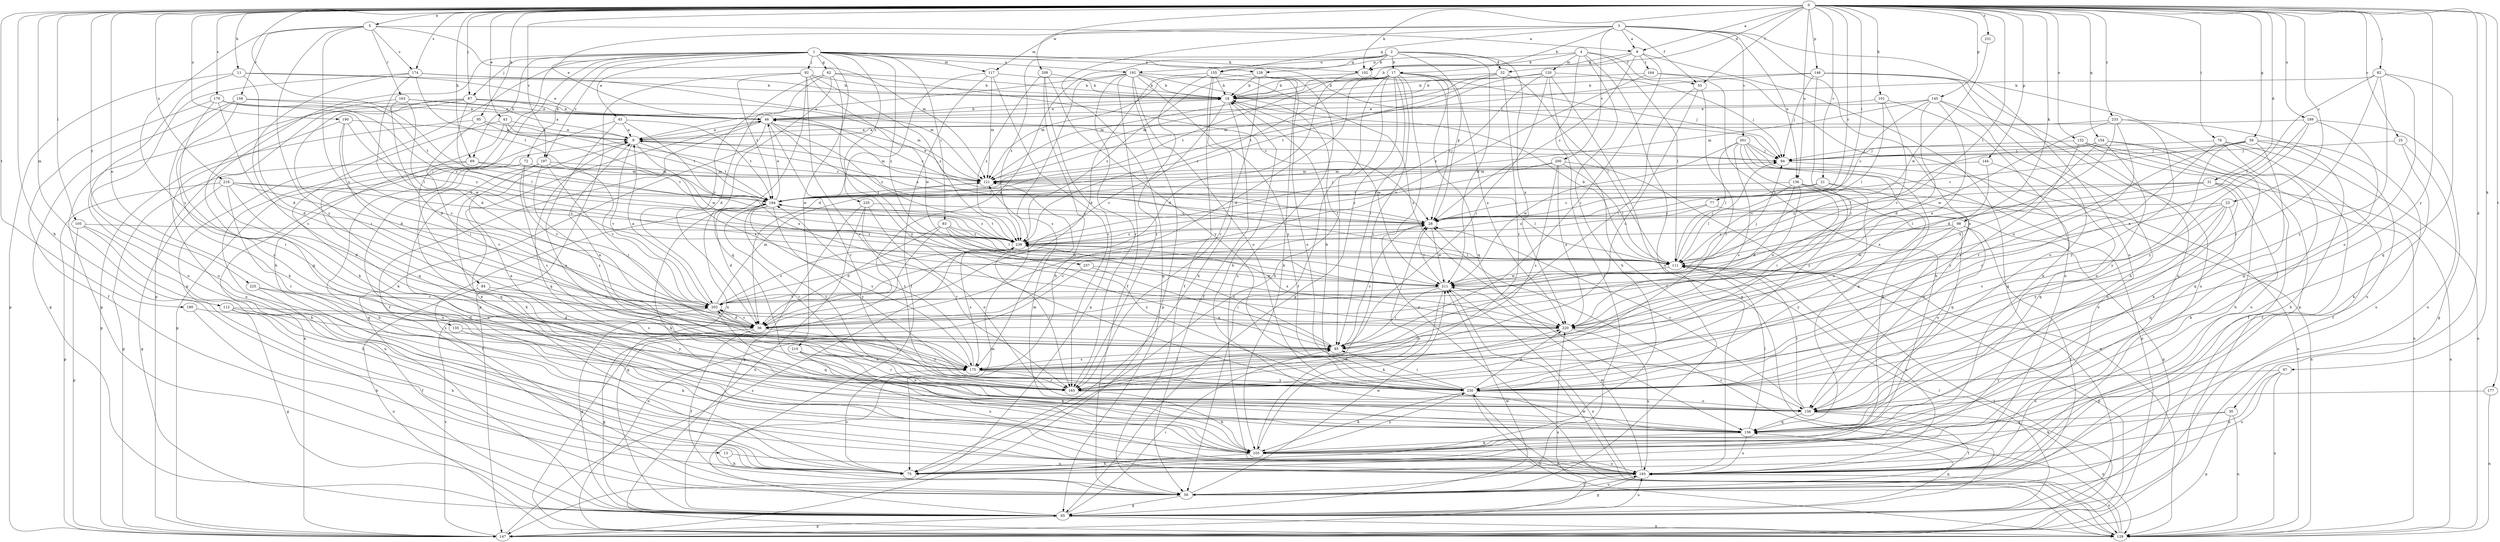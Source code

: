 strict digraph  {
0;
1;
2;
3;
4;
5;
8;
9;
11;
13;
17;
18;
21;
23;
25;
28;
30;
31;
32;
36;
43;
45;
46;
55;
56;
59;
62;
65;
69;
72;
75;
76;
77;
82;
83;
84;
85;
87;
92;
94;
95;
97;
98;
101;
102;
103;
105;
111;
112;
117;
120;
121;
128;
129;
132;
135;
136;
138;
144;
145;
146;
147;
154;
155;
156;
159;
163;
164;
165;
170;
174;
175;
177;
180;
184;
189;
190;
192;
193;
197;
200;
201;
202;
208;
210;
211;
216;
220;
225;
230;
231;
233;
235;
237;
239;
0 -> 5  [label=a];
0 -> 8  [label=a];
0 -> 11  [label=b];
0 -> 13  [label=b];
0 -> 21  [label=c];
0 -> 23  [label=c];
0 -> 25  [label=c];
0 -> 28  [label=c];
0 -> 30  [label=d];
0 -> 31  [label=d];
0 -> 32  [label=d];
0 -> 43  [label=e];
0 -> 55  [label=f];
0 -> 59  [label=g];
0 -> 69  [label=h];
0 -> 76  [label=i];
0 -> 77  [label=i];
0 -> 82  [label=i];
0 -> 87  [label=j];
0 -> 95  [label=k];
0 -> 97  [label=k];
0 -> 98  [label=k];
0 -> 101  [label=k];
0 -> 102  [label=k];
0 -> 105  [label=l];
0 -> 111  [label=l];
0 -> 112  [label=m];
0 -> 132  [label=o];
0 -> 135  [label=o];
0 -> 136  [label=o];
0 -> 144  [label=p];
0 -> 145  [label=p];
0 -> 146  [label=p];
0 -> 154  [label=q];
0 -> 170  [label=s];
0 -> 174  [label=s];
0 -> 177  [label=t];
0 -> 180  [label=t];
0 -> 184  [label=t];
0 -> 189  [label=u];
0 -> 190  [label=u];
0 -> 197  [label=v];
0 -> 208  [label=w];
0 -> 216  [label=x];
0 -> 225  [label=y];
0 -> 230  [label=y];
0 -> 231  [label=z];
0 -> 233  [label=z];
1 -> 45  [label=e];
1 -> 62  [label=g];
1 -> 65  [label=g];
1 -> 69  [label=h];
1 -> 72  [label=h];
1 -> 75  [label=h];
1 -> 83  [label=i];
1 -> 84  [label=i];
1 -> 87  [label=j];
1 -> 92  [label=j];
1 -> 94  [label=j];
1 -> 102  [label=k];
1 -> 117  [label=m];
1 -> 128  [label=n];
1 -> 147  [label=p];
1 -> 192  [label=u];
1 -> 197  [label=v];
1 -> 210  [label=w];
1 -> 235  [label=z];
1 -> 237  [label=z];
2 -> 17  [label=b];
2 -> 28  [label=c];
2 -> 32  [label=d];
2 -> 36  [label=d];
2 -> 102  [label=k];
2 -> 155  [label=q];
2 -> 192  [label=u];
2 -> 211  [label=w];
2 -> 220  [label=x];
2 -> 239  [label=z];
3 -> 8  [label=a];
3 -> 17  [label=b];
3 -> 46  [label=e];
3 -> 55  [label=f];
3 -> 65  [label=g];
3 -> 117  [label=m];
3 -> 136  [label=o];
3 -> 138  [label=o];
3 -> 155  [label=q];
3 -> 193  [label=u];
3 -> 200  [label=v];
3 -> 201  [label=v];
4 -> 55  [label=f];
4 -> 56  [label=f];
4 -> 75  [label=h];
4 -> 102  [label=k];
4 -> 111  [label=l];
4 -> 120  [label=m];
4 -> 128  [label=n];
4 -> 193  [label=u];
5 -> 8  [label=a];
5 -> 121  [label=m];
5 -> 159  [label=r];
5 -> 163  [label=r];
5 -> 174  [label=s];
5 -> 175  [label=s];
5 -> 220  [label=x];
5 -> 230  [label=y];
8 -> 18  [label=b];
8 -> 28  [label=c];
8 -> 65  [label=g];
8 -> 85  [label=i];
8 -> 102  [label=k];
8 -> 164  [label=r];
9 -> 94  [label=j];
9 -> 121  [label=m];
9 -> 156  [label=q];
9 -> 184  [label=t];
9 -> 202  [label=v];
9 -> 220  [label=x];
11 -> 18  [label=b];
11 -> 36  [label=d];
11 -> 46  [label=e];
11 -> 147  [label=p];
11 -> 193  [label=u];
13 -> 75  [label=h];
13 -> 193  [label=u];
17 -> 18  [label=b];
17 -> 28  [label=c];
17 -> 36  [label=d];
17 -> 56  [label=f];
17 -> 65  [label=g];
17 -> 75  [label=h];
17 -> 85  [label=i];
17 -> 121  [label=m];
17 -> 129  [label=n];
17 -> 156  [label=q];
17 -> 165  [label=r];
17 -> 184  [label=t];
17 -> 220  [label=x];
17 -> 239  [label=z];
18 -> 46  [label=e];
18 -> 56  [label=f];
18 -> 202  [label=v];
18 -> 211  [label=w];
21 -> 28  [label=c];
21 -> 138  [label=o];
21 -> 175  [label=s];
21 -> 184  [label=t];
23 -> 28  [label=c];
23 -> 138  [label=o];
23 -> 156  [label=q];
23 -> 175  [label=s];
23 -> 202  [label=v];
23 -> 230  [label=y];
25 -> 94  [label=j];
25 -> 103  [label=k];
25 -> 193  [label=u];
28 -> 9  [label=a];
28 -> 211  [label=w];
28 -> 239  [label=z];
30 -> 103  [label=k];
30 -> 129  [label=n];
30 -> 147  [label=p];
30 -> 156  [label=q];
31 -> 103  [label=k];
31 -> 111  [label=l];
31 -> 129  [label=n];
31 -> 138  [label=o];
31 -> 184  [label=t];
31 -> 239  [label=z];
32 -> 18  [label=b];
32 -> 111  [label=l];
32 -> 121  [label=m];
32 -> 165  [label=r];
32 -> 184  [label=t];
36 -> 28  [label=c];
36 -> 56  [label=f];
36 -> 65  [label=g];
36 -> 202  [label=v];
36 -> 230  [label=y];
43 -> 9  [label=a];
43 -> 28  [label=c];
43 -> 103  [label=k];
43 -> 156  [label=q];
43 -> 184  [label=t];
45 -> 9  [label=a];
45 -> 138  [label=o];
45 -> 147  [label=p];
45 -> 184  [label=t];
45 -> 220  [label=x];
46 -> 9  [label=a];
46 -> 18  [label=b];
46 -> 56  [label=f];
46 -> 65  [label=g];
46 -> 85  [label=i];
46 -> 94  [label=j];
46 -> 111  [label=l];
46 -> 165  [label=r];
46 -> 239  [label=z];
55 -> 85  [label=i];
55 -> 165  [label=r];
55 -> 175  [label=s];
56 -> 65  [label=g];
56 -> 193  [label=u];
56 -> 211  [label=w];
59 -> 28  [label=c];
59 -> 75  [label=h];
59 -> 94  [label=j];
59 -> 156  [label=q];
59 -> 193  [label=u];
59 -> 220  [label=x];
59 -> 230  [label=y];
62 -> 18  [label=b];
62 -> 28  [label=c];
62 -> 36  [label=d];
62 -> 129  [label=n];
62 -> 202  [label=v];
62 -> 230  [label=y];
65 -> 85  [label=i];
65 -> 111  [label=l];
65 -> 121  [label=m];
65 -> 129  [label=n];
65 -> 147  [label=p];
65 -> 156  [label=q];
65 -> 193  [label=u];
65 -> 211  [label=w];
69 -> 75  [label=h];
69 -> 121  [label=m];
69 -> 147  [label=p];
69 -> 184  [label=t];
69 -> 239  [label=z];
72 -> 75  [label=h];
72 -> 121  [label=m];
72 -> 156  [label=q];
72 -> 175  [label=s];
72 -> 193  [label=u];
72 -> 202  [label=v];
75 -> 46  [label=e];
75 -> 175  [label=s];
76 -> 56  [label=f];
76 -> 94  [label=j];
76 -> 129  [label=n];
76 -> 165  [label=r];
76 -> 193  [label=u];
77 -> 28  [label=c];
77 -> 65  [label=g];
77 -> 239  [label=z];
82 -> 18  [label=b];
82 -> 111  [label=l];
82 -> 138  [label=o];
82 -> 156  [label=q];
82 -> 165  [label=r];
82 -> 230  [label=y];
83 -> 36  [label=d];
83 -> 65  [label=g];
83 -> 111  [label=l];
83 -> 211  [label=w];
83 -> 230  [label=y];
83 -> 239  [label=z];
84 -> 129  [label=n];
84 -> 175  [label=s];
84 -> 202  [label=v];
85 -> 28  [label=c];
85 -> 175  [label=s];
85 -> 239  [label=z];
87 -> 28  [label=c];
87 -> 46  [label=e];
87 -> 65  [label=g];
87 -> 85  [label=i];
87 -> 103  [label=k];
87 -> 111  [label=l];
87 -> 121  [label=m];
92 -> 18  [label=b];
92 -> 147  [label=p];
92 -> 156  [label=q];
92 -> 165  [label=r];
92 -> 184  [label=t];
92 -> 211  [label=w];
92 -> 239  [label=z];
94 -> 121  [label=m];
94 -> 129  [label=n];
95 -> 9  [label=a];
95 -> 85  [label=i];
95 -> 147  [label=p];
95 -> 211  [label=w];
97 -> 75  [label=h];
97 -> 129  [label=n];
97 -> 193  [label=u];
97 -> 230  [label=y];
98 -> 56  [label=f];
98 -> 138  [label=o];
98 -> 211  [label=w];
98 -> 230  [label=y];
98 -> 239  [label=z];
101 -> 46  [label=e];
101 -> 103  [label=k];
101 -> 111  [label=l];
101 -> 202  [label=v];
102 -> 36  [label=d];
102 -> 94  [label=j];
102 -> 239  [label=z];
103 -> 28  [label=c];
103 -> 75  [label=h];
103 -> 193  [label=u];
103 -> 230  [label=y];
105 -> 75  [label=h];
105 -> 147  [label=p];
105 -> 193  [label=u];
105 -> 239  [label=z];
111 -> 18  [label=b];
111 -> 94  [label=j];
111 -> 147  [label=p];
111 -> 193  [label=u];
111 -> 211  [label=w];
112 -> 36  [label=d];
112 -> 65  [label=g];
112 -> 75  [label=h];
112 -> 230  [label=y];
117 -> 18  [label=b];
117 -> 36  [label=d];
117 -> 56  [label=f];
117 -> 121  [label=m];
117 -> 165  [label=r];
120 -> 18  [label=b];
120 -> 56  [label=f];
120 -> 65  [label=g];
120 -> 85  [label=i];
120 -> 94  [label=j];
120 -> 184  [label=t];
120 -> 239  [label=z];
121 -> 46  [label=e];
121 -> 111  [label=l];
121 -> 184  [label=t];
128 -> 18  [label=b];
128 -> 103  [label=k];
128 -> 121  [label=m];
128 -> 165  [label=r];
128 -> 193  [label=u];
129 -> 28  [label=c];
129 -> 193  [label=u];
129 -> 211  [label=w];
129 -> 230  [label=y];
132 -> 56  [label=f];
132 -> 75  [label=h];
132 -> 94  [label=j];
132 -> 129  [label=n];
132 -> 230  [label=y];
135 -> 85  [label=i];
135 -> 103  [label=k];
136 -> 36  [label=d];
136 -> 85  [label=i];
136 -> 111  [label=l];
136 -> 129  [label=n];
136 -> 156  [label=q];
136 -> 184  [label=t];
136 -> 220  [label=x];
138 -> 9  [label=a];
138 -> 28  [label=c];
138 -> 56  [label=f];
138 -> 111  [label=l];
138 -> 129  [label=n];
138 -> 156  [label=q];
144 -> 121  [label=m];
144 -> 156  [label=q];
144 -> 220  [label=x];
145 -> 28  [label=c];
145 -> 36  [label=d];
145 -> 46  [label=e];
145 -> 121  [label=m];
145 -> 138  [label=o];
145 -> 193  [label=u];
145 -> 220  [label=x];
146 -> 18  [label=b];
146 -> 75  [label=h];
146 -> 85  [label=i];
146 -> 94  [label=j];
146 -> 121  [label=m];
146 -> 147  [label=p];
146 -> 193  [label=u];
147 -> 9  [label=a];
147 -> 111  [label=l];
147 -> 202  [label=v];
147 -> 220  [label=x];
147 -> 239  [label=z];
154 -> 56  [label=f];
154 -> 94  [label=j];
154 -> 103  [label=k];
154 -> 111  [label=l];
154 -> 138  [label=o];
154 -> 220  [label=x];
155 -> 18  [label=b];
155 -> 36  [label=d];
155 -> 56  [label=f];
155 -> 75  [label=h];
155 -> 138  [label=o];
155 -> 165  [label=r];
156 -> 18  [label=b];
156 -> 103  [label=k];
156 -> 111  [label=l];
156 -> 121  [label=m];
156 -> 193  [label=u];
159 -> 46  [label=e];
159 -> 65  [label=g];
159 -> 103  [label=k];
159 -> 138  [label=o];
159 -> 184  [label=t];
163 -> 9  [label=a];
163 -> 36  [label=d];
163 -> 46  [label=e];
163 -> 111  [label=l];
163 -> 156  [label=q];
164 -> 18  [label=b];
164 -> 75  [label=h];
164 -> 193  [label=u];
164 -> 202  [label=v];
165 -> 103  [label=k];
165 -> 184  [label=t];
165 -> 220  [label=x];
170 -> 36  [label=d];
170 -> 46  [label=e];
170 -> 56  [label=f];
170 -> 165  [label=r];
170 -> 211  [label=w];
170 -> 239  [label=z];
174 -> 18  [label=b];
174 -> 36  [label=d];
174 -> 121  [label=m];
174 -> 175  [label=s];
174 -> 184  [label=t];
174 -> 193  [label=u];
175 -> 9  [label=a];
175 -> 85  [label=i];
175 -> 165  [label=r];
175 -> 184  [label=t];
175 -> 230  [label=y];
177 -> 129  [label=n];
177 -> 138  [label=o];
180 -> 36  [label=d];
180 -> 75  [label=h];
184 -> 28  [label=c];
184 -> 36  [label=d];
184 -> 46  [label=e];
184 -> 56  [label=f];
184 -> 94  [label=j];
184 -> 103  [label=k];
184 -> 165  [label=r];
184 -> 175  [label=s];
184 -> 230  [label=y];
184 -> 239  [label=z];
189 -> 9  [label=a];
189 -> 65  [label=g];
189 -> 156  [label=q];
189 -> 220  [label=x];
189 -> 230  [label=y];
190 -> 9  [label=a];
190 -> 36  [label=d];
190 -> 193  [label=u];
190 -> 202  [label=v];
190 -> 239  [label=z];
192 -> 9  [label=a];
192 -> 18  [label=b];
192 -> 56  [label=f];
192 -> 85  [label=i];
192 -> 138  [label=o];
192 -> 147  [label=p];
192 -> 165  [label=r];
192 -> 175  [label=s];
192 -> 220  [label=x];
192 -> 230  [label=y];
193 -> 56  [label=f];
193 -> 65  [label=g];
193 -> 211  [label=w];
197 -> 85  [label=i];
197 -> 103  [label=k];
197 -> 121  [label=m];
197 -> 175  [label=s];
197 -> 193  [label=u];
197 -> 202  [label=v];
200 -> 111  [label=l];
200 -> 121  [label=m];
200 -> 129  [label=n];
200 -> 175  [label=s];
200 -> 220  [label=x];
200 -> 239  [label=z];
201 -> 94  [label=j];
201 -> 103  [label=k];
201 -> 111  [label=l];
201 -> 147  [label=p];
201 -> 156  [label=q];
201 -> 175  [label=s];
201 -> 211  [label=w];
201 -> 230  [label=y];
202 -> 9  [label=a];
202 -> 36  [label=d];
202 -> 65  [label=g];
202 -> 121  [label=m];
202 -> 156  [label=q];
202 -> 220  [label=x];
202 -> 239  [label=z];
208 -> 18  [label=b];
208 -> 75  [label=h];
208 -> 147  [label=p];
208 -> 230  [label=y];
208 -> 239  [label=z];
210 -> 103  [label=k];
210 -> 138  [label=o];
210 -> 165  [label=r];
210 -> 175  [label=s];
210 -> 193  [label=u];
211 -> 28  [label=c];
211 -> 85  [label=i];
211 -> 94  [label=j];
211 -> 103  [label=k];
211 -> 129  [label=n];
211 -> 202  [label=v];
216 -> 36  [label=d];
216 -> 65  [label=g];
216 -> 147  [label=p];
216 -> 165  [label=r];
216 -> 184  [label=t];
216 -> 202  [label=v];
216 -> 239  [label=z];
220 -> 85  [label=i];
220 -> 193  [label=u];
225 -> 56  [label=f];
225 -> 175  [label=s];
225 -> 202  [label=v];
230 -> 18  [label=b];
230 -> 85  [label=i];
230 -> 103  [label=k];
230 -> 129  [label=n];
230 -> 138  [label=o];
230 -> 202  [label=v];
230 -> 220  [label=x];
231 -> 211  [label=w];
233 -> 9  [label=a];
233 -> 36  [label=d];
233 -> 165  [label=r];
233 -> 193  [label=u];
233 -> 211  [label=w];
233 -> 230  [label=y];
235 -> 28  [label=c];
235 -> 65  [label=g];
235 -> 129  [label=n];
235 -> 138  [label=o];
235 -> 165  [label=r];
237 -> 85  [label=i];
237 -> 129  [label=n];
237 -> 211  [label=w];
239 -> 111  [label=l];
239 -> 165  [label=r];
239 -> 175  [label=s];
239 -> 184  [label=t];
239 -> 220  [label=x];
}
